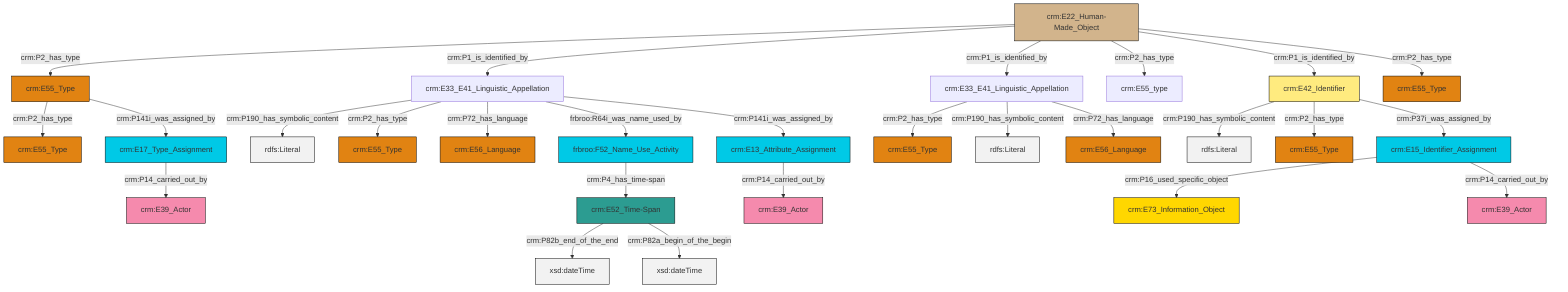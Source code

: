 graph TD
classDef Literal fill:#f2f2f2,stroke:#000000;
classDef CRM_Entity fill:#FFFFFF,stroke:#000000;
classDef Temporal_Entity fill:#00C9E6, stroke:#000000;
classDef Type fill:#E18312, stroke:#000000;
classDef Time-Span fill:#2C9C91, stroke:#000000;
classDef Appellation fill:#FFEB7F, stroke:#000000;
classDef Place fill:#008836, stroke:#000000;
classDef Persistent_Item fill:#B266B2, stroke:#000000;
classDef Conceptual_Object fill:#FFD700, stroke:#000000;
classDef Physical_Thing fill:#D2B48C, stroke:#000000;
classDef Actor fill:#f58aad, stroke:#000000;
classDef PC_Classes fill:#4ce600, stroke:#000000;
classDef Multi fill:#cccccc,stroke:#000000;

2["crm:E55_Type"]:::Type -->|crm:P2_has_type| 3["crm:E55_Type"]:::Type
4["crm:E33_E41_Linguistic_Appellation"]:::Default -->|crm:P190_has_symbolic_content| 5[rdfs:Literal]:::Literal
6["crm:E33_E41_Linguistic_Appellation"]:::Default -->|crm:P2_has_type| 7["crm:E55_Type"]:::Type
8["crm:E17_Type_Assignment"]:::Temporal_Entity -->|crm:P14_carried_out_by| 9["crm:E39_Actor"]:::Actor
2["crm:E55_Type"]:::Type -->|crm:P141i_was_assigned_by| 8["crm:E17_Type_Assignment"]:::Temporal_Entity
4["crm:E33_E41_Linguistic_Appellation"]:::Default -->|crm:P2_has_type| 17["crm:E55_Type"]:::Type
18["crm:E22_Human-Made_Object"]:::Physical_Thing -->|crm:P2_has_type| 2["crm:E55_Type"]:::Type
19["frbroo:F52_Name_Use_Activity"]:::Temporal_Entity -->|crm:P4_has_time-span| 20["crm:E52_Time-Span"]:::Time-Span
24["crm:E15_Identifier_Assignment"]:::Temporal_Entity -->|crm:P16_used_specific_object| 22["crm:E73_Information_Object"]:::Conceptual_Object
18["crm:E22_Human-Made_Object"]:::Physical_Thing -->|crm:P1_is_identified_by| 4["crm:E33_E41_Linguistic_Appellation"]:::Default
6["crm:E33_E41_Linguistic_Appellation"]:::Default -->|crm:P190_has_symbolic_content| 27[rdfs:Literal]:::Literal
20["crm:E52_Time-Span"]:::Time-Span -->|crm:P82b_end_of_the_end| 28[xsd:dateTime]:::Literal
18["crm:E22_Human-Made_Object"]:::Physical_Thing -->|crm:P1_is_identified_by| 6["crm:E33_E41_Linguistic_Appellation"]:::Default
34["crm:E13_Attribute_Assignment"]:::Temporal_Entity -->|crm:P14_carried_out_by| 11["crm:E39_Actor"]:::Actor
6["crm:E33_E41_Linguistic_Appellation"]:::Default -->|crm:P72_has_language| 35["crm:E56_Language"]:::Type
18["crm:E22_Human-Made_Object"]:::Physical_Thing -->|crm:P2_has_type| 29["crm:E55_type"]:::Default
4["crm:E33_E41_Linguistic_Appellation"]:::Default -->|crm:P72_has_language| 38["crm:E56_Language"]:::Type
42["crm:E42_Identifier"]:::Appellation -->|crm:P190_has_symbolic_content| 43[rdfs:Literal]:::Literal
18["crm:E22_Human-Made_Object"]:::Physical_Thing -->|crm:P1_is_identified_by| 42["crm:E42_Identifier"]:::Appellation
4["crm:E33_E41_Linguistic_Appellation"]:::Default -->|frbroo:R64i_was_name_used_by| 19["frbroo:F52_Name_Use_Activity"]:::Temporal_Entity
4["crm:E33_E41_Linguistic_Appellation"]:::Default -->|crm:P141i_was_assigned_by| 34["crm:E13_Attribute_Assignment"]:::Temporal_Entity
42["crm:E42_Identifier"]:::Appellation -->|crm:P2_has_type| 0["crm:E55_Type"]:::Type
20["crm:E52_Time-Span"]:::Time-Span -->|crm:P82a_begin_of_the_begin| 44[xsd:dateTime]:::Literal
42["crm:E42_Identifier"]:::Appellation -->|crm:P37i_was_assigned_by| 24["crm:E15_Identifier_Assignment"]:::Temporal_Entity
24["crm:E15_Identifier_Assignment"]:::Temporal_Entity -->|crm:P14_carried_out_by| 31["crm:E39_Actor"]:::Actor
18["crm:E22_Human-Made_Object"]:::Physical_Thing -->|crm:P2_has_type| 13["crm:E55_Type"]:::Type